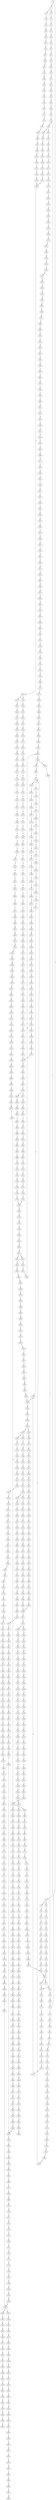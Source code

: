 strict digraph  {
	S0 -> S1 [ label = T ];
	S0 -> S2 [ label = C ];
	S1 -> S3 [ label = T ];
	S1 -> S4 [ label = C ];
	S2 -> S5 [ label = G ];
	S2 -> S6 [ label = C ];
	S3 -> S7 [ label = C ];
	S4 -> S8 [ label = C ];
	S5 -> S9 [ label = C ];
	S6 -> S10 [ label = C ];
	S7 -> S11 [ label = G ];
	S8 -> S12 [ label = G ];
	S9 -> S13 [ label = G ];
	S10 -> S14 [ label = G ];
	S11 -> S15 [ label = T ];
	S12 -> S16 [ label = C ];
	S13 -> S17 [ label = C ];
	S14 -> S18 [ label = T ];
	S15 -> S19 [ label = A ];
	S16 -> S20 [ label = A ];
	S17 -> S21 [ label = A ];
	S18 -> S22 [ label = A ];
	S19 -> S23 [ label = C ];
	S20 -> S24 [ label = C ];
	S21 -> S25 [ label = C ];
	S22 -> S26 [ label = C ];
	S23 -> S27 [ label = T ];
	S24 -> S28 [ label = G ];
	S25 -> S29 [ label = G ];
	S26 -> S30 [ label = G ];
	S27 -> S31 [ label = T ];
	S28 -> S32 [ label = T ];
	S29 -> S33 [ label = T ];
	S30 -> S34 [ label = T ];
	S31 -> S35 [ label = C ];
	S32 -> S36 [ label = C ];
	S33 -> S37 [ label = C ];
	S34 -> S38 [ label = C ];
	S35 -> S39 [ label = A ];
	S36 -> S40 [ label = G ];
	S37 -> S41 [ label = C ];
	S38 -> S42 [ label = C ];
	S39 -> S43 [ label = A ];
	S40 -> S44 [ label = A ];
	S41 -> S45 [ label = A ];
	S42 -> S46 [ label = A ];
	S43 -> S47 [ label = G ];
	S44 -> S48 [ label = G ];
	S45 -> S49 [ label = G ];
	S46 -> S50 [ label = G ];
	S47 -> S51 [ label = C ];
	S48 -> S52 [ label = C ];
	S49 -> S53 [ label = C ];
	S50 -> S53 [ label = C ];
	S51 -> S54 [ label = G ];
	S52 -> S55 [ label = G ];
	S53 -> S56 [ label = T ];
	S53 -> S57 [ label = G ];
	S54 -> S58 [ label = A ];
	S55 -> S59 [ label = A ];
	S56 -> S60 [ label = T ];
	S57 -> S61 [ label = A ];
	S58 -> S62 [ label = G ];
	S59 -> S63 [ label = G ];
	S60 -> S64 [ label = C ];
	S61 -> S65 [ label = G ];
	S62 -> S66 [ label = T ];
	S63 -> S67 [ label = T ];
	S64 -> S68 [ label = A ];
	S65 -> S69 [ label = T ];
	S66 -> S70 [ label = C ];
	S67 -> S71 [ label = C ];
	S68 -> S72 [ label = C ];
	S69 -> S73 [ label = C ];
	S70 -> S74 [ label = C ];
	S71 -> S75 [ label = G ];
	S72 -> S76 [ label = G ];
	S73 -> S74 [ label = C ];
	S73 -> S77 [ label = T ];
	S74 -> S78 [ label = C ];
	S75 -> S79 [ label = A ];
	S76 -> S80 [ label = C ];
	S77 -> S81 [ label = C ];
	S78 -> S82 [ label = T ];
	S78 -> S83 [ label = G ];
	S79 -> S84 [ label = A ];
	S80 -> S85 [ label = C ];
	S81 -> S86 [ label = G ];
	S82 -> S87 [ label = C ];
	S83 -> S88 [ label = C ];
	S84 -> S89 [ label = C ];
	S85 -> S90 [ label = C ];
	S86 -> S91 [ label = T ];
	S87 -> S92 [ label = C ];
	S88 -> S93 [ label = C ];
	S89 -> S94 [ label = C ];
	S90 -> S95 [ label = T ];
	S91 -> S96 [ label = C ];
	S92 -> S97 [ label = G ];
	S93 -> S98 [ label = T ];
	S94 -> S99 [ label = T ];
	S95 -> S100 [ label = T ];
	S96 -> S101 [ label = T ];
	S97 -> S102 [ label = G ];
	S98 -> S103 [ label = G ];
	S99 -> S104 [ label = G ];
	S100 -> S105 [ label = C ];
	S101 -> S106 [ label = G ];
	S102 -> S107 [ label = T ];
	S103 -> S108 [ label = T ];
	S104 -> S109 [ label = T ];
	S105 -> S110 [ label = A ];
	S106 -> S111 [ label = T ];
	S107 -> S112 [ label = C ];
	S108 -> S113 [ label = C ];
	S109 -> S114 [ label = C ];
	S110 -> S115 [ label = T ];
	S111 -> S116 [ label = T ];
	S112 -> S117 [ label = T ];
	S113 -> S118 [ label = G ];
	S114 -> S119 [ label = G ];
	S115 -> S120 [ label = C ];
	S116 -> S121 [ label = C ];
	S117 -> S122 [ label = G ];
	S118 -> S123 [ label = C ];
	S119 -> S124 [ label = C ];
	S120 -> S125 [ label = C ];
	S121 -> S126 [ label = C ];
	S122 -> S127 [ label = G ];
	S123 -> S128 [ label = G ];
	S124 -> S128 [ label = G ];
	S125 -> S129 [ label = A ];
	S126 -> S130 [ label = G ];
	S127 -> S131 [ label = A ];
	S128 -> S132 [ label = C ];
	S129 -> S133 [ label = G ];
	S130 -> S134 [ label = T ];
	S131 -> S135 [ label = G ];
	S132 -> S136 [ label = G ];
	S132 -> S137 [ label = A ];
	S133 -> S138 [ label = A ];
	S134 -> S139 [ label = G ];
	S135 -> S140 [ label = G ];
	S136 -> S141 [ label = A ];
	S137 -> S142 [ label = A ];
	S138 -> S143 [ label = A ];
	S139 -> S144 [ label = G ];
	S140 -> S145 [ label = G ];
	S141 -> S146 [ label = G ];
	S142 -> S147 [ label = C ];
	S143 -> S148 [ label = C ];
	S144 -> S149 [ label = C ];
	S145 -> S150 [ label = T ];
	S146 -> S151 [ label = C ];
	S147 -> S152 [ label = C ];
	S148 -> S153 [ label = C ];
	S149 -> S154 [ label = C ];
	S150 -> S155 [ label = G ];
	S151 -> S156 [ label = A ];
	S152 -> S157 [ label = C ];
	S153 -> S158 [ label = A ];
	S153 -> S159 [ label = G ];
	S154 -> S160 [ label = C ];
	S155 -> S161 [ label = T ];
	S156 -> S162 [ label = G ];
	S157 -> S163 [ label = G ];
	S158 -> S164 [ label = G ];
	S158 -> S165 [ label = C ];
	S159 -> S166 [ label = G ];
	S160 -> S167 [ label = G ];
	S161 -> S168 [ label = T ];
	S162 -> S169 [ label = T ];
	S163 -> S170 [ label = T ];
	S164 -> S171 [ label = A ];
	S165 -> S172 [ label = C ];
	S166 -> S173 [ label = A ];
	S167 -> S174 [ label = T ];
	S168 -> S175 [ label = C ];
	S169 -> S176 [ label = G ];
	S170 -> S177 [ label = A ];
	S171 -> S178 [ label = C ];
	S172 -> S179 [ label = A ];
	S173 -> S180 [ label = C ];
	S174 -> S181 [ label = C ];
	S175 -> S182 [ label = C ];
	S176 -> S183 [ label = C ];
	S177 -> S184 [ label = C ];
	S178 -> S185 [ label = T ];
	S179 -> S186 [ label = C ];
	S180 -> S187 [ label = G ];
	S181 -> S188 [ label = C ];
	S182 -> S189 [ label = A ];
	S183 -> S190 [ label = A ];
	S184 -> S191 [ label = A ];
	S185 -> S192 [ label = C ];
	S186 -> S193 [ label = C ];
	S187 -> S194 [ label = C ];
	S188 -> S195 [ label = A ];
	S189 -> S196 [ label = G ];
	S190 -> S197 [ label = A ];
	S191 -> S198 [ label = G ];
	S192 -> S199 [ label = C ];
	S193 -> S200 [ label = C ];
	S194 -> S201 [ label = C ];
	S195 -> S202 [ label = G ];
	S196 -> S203 [ label = C ];
	S197 -> S204 [ label = C ];
	S198 -> S205 [ label = C ];
	S199 -> S206 [ label = C ];
	S200 -> S207 [ label = C ];
	S201 -> S208 [ label = C ];
	S202 -> S209 [ label = T ];
	S203 -> S210 [ label = A ];
	S204 -> S211 [ label = A ];
	S205 -> S212 [ label = A ];
	S206 -> S213 [ label = A ];
	S207 -> S214 [ label = T ];
	S208 -> S215 [ label = A ];
	S209 -> S216 [ label = A ];
	S210 -> S217 [ label = G ];
	S211 -> S218 [ label = G ];
	S212 -> S219 [ label = G ];
	S213 -> S220 [ label = T ];
	S214 -> S221 [ label = T ];
	S215 -> S222 [ label = T ];
	S216 -> S223 [ label = G ];
	S217 -> S224 [ label = A ];
	S218 -> S225 [ label = C ];
	S219 -> S226 [ label = G ];
	S220 -> S227 [ label = C ];
	S221 -> S228 [ label = C ];
	S222 -> S229 [ label = C ];
	S223 -> S230 [ label = G ];
	S223 -> S231 [ label = C ];
	S224 -> S232 [ label = T ];
	S225 -> S233 [ label = T ];
	S226 -> S234 [ label = T ];
	S227 -> S235 [ label = T ];
	S228 -> S236 [ label = C ];
	S228 -> S237 [ label = G ];
	S229 -> S238 [ label = G ];
	S230 -> S239 [ label = G ];
	S231 -> S240 [ label = T ];
	S232 -> S241 [ label = A ];
	S233 -> S242 [ label = A ];
	S234 -> S243 [ label = G ];
	S235 -> S244 [ label = G ];
	S236 -> S245 [ label = T ];
	S237 -> S246 [ label = A ];
	S238 -> S247 [ label = T ];
	S239 -> S248 [ label = T ];
	S240 -> S249 [ label = C ];
	S241 -> S250 [ label = A ];
	S242 -> S251 [ label = C ];
	S243 -> S252 [ label = C ];
	S244 -> S253 [ label = C ];
	S245 -> S254 [ label = G ];
	S246 -> S255 [ label = T ];
	S247 -> S256 [ label = C ];
	S248 -> S257 [ label = C ];
	S249 -> S258 [ label = C ];
	S250 -> S259 [ label = A ];
	S251 -> S260 [ label = G ];
	S252 -> S261 [ label = A ];
	S253 -> S262 [ label = C ];
	S254 -> S263 [ label = T ];
	S255 -> S264 [ label = C ];
	S256 -> S265 [ label = C ];
	S257 -> S266 [ label = A ];
	S258 -> S267 [ label = A ];
	S259 -> S268 [ label = A ];
	S260 -> S269 [ label = A ];
	S261 -> S270 [ label = C ];
	S262 -> S271 [ label = A ];
	S263 -> S272 [ label = C ];
	S264 -> S273 [ label = G ];
	S265 -> S274 [ label = T ];
	S266 -> S275 [ label = C ];
	S267 -> S276 [ label = C ];
	S268 -> S277 [ label = A ];
	S269 -> S278 [ label = G ];
	S270 -> S279 [ label = G ];
	S271 -> S280 [ label = G ];
	S272 -> S281 [ label = C ];
	S273 -> S282 [ label = T ];
	S274 -> S283 [ label = C ];
	S275 -> S284 [ label = T ];
	S276 -> S285 [ label = C ];
	S277 -> S286 [ label = C ];
	S278 -> S287 [ label = A ];
	S279 -> S288 [ label = C ];
	S280 -> S289 [ label = T ];
	S281 -> S290 [ label = T ];
	S282 -> S291 [ label = T ];
	S283 -> S292 [ label = T ];
	S284 -> S293 [ label = C ];
	S285 -> S294 [ label = G ];
	S286 -> S295 [ label = T ];
	S287 -> S296 [ label = A ];
	S288 -> S297 [ label = G ];
	S289 -> S298 [ label = C ];
	S290 -> S299 [ label = T ];
	S291 -> S300 [ label = T ];
	S292 -> S301 [ label = T ];
	S293 -> S302 [ label = G ];
	S294 -> S303 [ label = G ];
	S295 -> S304 [ label = T ];
	S296 -> S305 [ label = C ];
	S297 -> S306 [ label = G ];
	S298 -> S307 [ label = G ];
	S299 -> S308 [ label = G ];
	S300 -> S309 [ label = G ];
	S301 -> S310 [ label = C ];
	S302 -> S311 [ label = C ];
	S303 -> S312 [ label = A ];
	S304 -> S313 [ label = T ];
	S305 -> S314 [ label = T ];
	S306 -> S315 [ label = T ];
	S307 -> S316 [ label = T ];
	S308 -> S317 [ label = T ];
	S309 -> S318 [ label = T ];
	S310 -> S319 [ label = T ];
	S311 -> S320 [ label = T ];
	S312 -> S321 [ label = C ];
	S313 -> S322 [ label = G ];
	S314 -> S323 [ label = G ];
	S315 -> S324 [ label = G ];
	S316 -> S325 [ label = A ];
	S317 -> S326 [ label = A ];
	S318 -> S327 [ label = A ];
	S319 -> S328 [ label = C ];
	S320 -> S329 [ label = T ];
	S321 -> S330 [ label = G ];
	S322 -> S331 [ label = C ];
	S323 -> S332 [ label = G ];
	S324 -> S333 [ label = C ];
	S325 -> S334 [ label = A ];
	S326 -> S335 [ label = G ];
	S327 -> S336 [ label = G ];
	S328 -> S337 [ label = G ];
	S329 -> S338 [ label = C ];
	S330 -> S339 [ label = T ];
	S331 -> S340 [ label = C ];
	S332 -> S341 [ label = C ];
	S333 -> S342 [ label = C ];
	S334 -> S343 [ label = G ];
	S335 -> S344 [ label = G ];
	S336 -> S345 [ label = G ];
	S337 -> S346 [ label = G ];
	S338 -> S347 [ label = A ];
	S339 -> S348 [ label = C ];
	S340 -> S349 [ label = G ];
	S341 -> S350 [ label = G ];
	S342 -> S351 [ label = G ];
	S343 -> S352 [ label = A ];
	S344 -> S353 [ label = A ];
	S345 -> S354 [ label = A ];
	S346 -> S355 [ label = A ];
	S347 -> S356 [ label = T ];
	S348 -> S357 [ label = G ];
	S349 -> S358 [ label = T ];
	S350 -> S359 [ label = C ];
	S351 -> S360 [ label = C ];
	S352 -> S361 [ label = C ];
	S353 -> S362 [ label = G ];
	S354 -> S363 [ label = A ];
	S355 -> S364 [ label = G ];
	S356 -> S365 [ label = C ];
	S357 -> S366 [ label = T ];
	S358 -> S367 [ label = A ];
	S359 -> S368 [ label = A ];
	S360 -> S369 [ label = A ];
	S361 -> S370 [ label = G ];
	S362 -> S371 [ label = A ];
	S363 -> S372 [ label = A ];
	S364 -> S373 [ label = A ];
	S365 -> S374 [ label = C ];
	S366 -> S375 [ label = G ];
	S367 -> S376 [ label = G ];
	S368 -> S377 [ label = G ];
	S369 -> S378 [ label = A ];
	S370 -> S379 [ label = G ];
	S371 -> S380 [ label = G ];
	S372 -> S381 [ label = G ];
	S373 -> S382 [ label = G ];
	S374 -> S129 [ label = A ];
	S375 -> S383 [ label = A ];
	S376 -> S384 [ label = C ];
	S377 -> S385 [ label = C ];
	S378 -> S386 [ label = C ];
	S379 -> S387 [ label = C ];
	S380 -> S388 [ label = G ];
	S381 -> S389 [ label = G ];
	S382 -> S390 [ label = G ];
	S383 -> S391 [ label = C ];
	S384 -> S392 [ label = C ];
	S385 -> S393 [ label = G ];
	S386 -> S394 [ label = C ];
	S387 -> S395 [ label = T ];
	S388 -> S396 [ label = T ];
	S389 -> S397 [ label = T ];
	S390 -> S398 [ label = T ];
	S391 -> S399 [ label = C ];
	S392 -> S400 [ label = G ];
	S393 -> S401 [ label = G ];
	S394 -> S402 [ label = A ];
	S395 -> S403 [ label = C ];
	S396 -> S404 [ label = C ];
	S397 -> S405 [ label = C ];
	S398 -> S404 [ label = C ];
	S399 -> S406 [ label = G ];
	S400 -> S407 [ label = G ];
	S401 -> S408 [ label = G ];
	S402 -> S409 [ label = G ];
	S403 -> S410 [ label = T ];
	S404 -> S411 [ label = C ];
	S405 -> S412 [ label = C ];
	S406 -> S413 [ label = G ];
	S407 -> S414 [ label = T ];
	S408 -> S415 [ label = T ];
	S409 -> S416 [ label = T ];
	S410 -> S417 [ label = C ];
	S411 -> S418 [ label = C ];
	S412 -> S419 [ label = C ];
	S413 -> S420 [ label = T ];
	S414 -> S421 [ label = G ];
	S415 -> S422 [ label = G ];
	S416 -> S423 [ label = C ];
	S417 -> S424 [ label = G ];
	S418 -> S425 [ label = A ];
	S418 -> S426 [ label = G ];
	S419 -> S427 [ label = G ];
	S420 -> S428 [ label = C ];
	S421 -> S429 [ label = A ];
	S422 -> S430 [ label = C ];
	S423 -> S431 [ label = G ];
	S424 -> S432 [ label = A ];
	S425 -> S433 [ label = G ];
	S426 -> S434 [ label = G ];
	S427 -> S435 [ label = A ];
	S428 -> S436 [ label = G ];
	S429 -> S437 [ label = C ];
	S430 -> S438 [ label = C ];
	S431 -> S439 [ label = C ];
	S432 -> S440 [ label = A ];
	S433 -> S441 [ label = A ];
	S434 -> S442 [ label = A ];
	S435 -> S443 [ label = A ];
	S436 -> S444 [ label = C ];
	S437 -> S445 [ label = G ];
	S438 -> S446 [ label = G ];
	S439 -> S447 [ label = G ];
	S440 -> S448 [ label = G ];
	S441 -> S449 [ label = G ];
	S442 -> S450 [ label = G ];
	S443 -> S451 [ label = G ];
	S444 -> S452 [ label = G ];
	S445 -> S453 [ label = T ];
	S446 -> S454 [ label = C ];
	S447 -> S455 [ label = C ];
	S448 -> S456 [ label = T ];
	S449 -> S457 [ label = C ];
	S450 -> S458 [ label = G ];
	S451 -> S459 [ label = T ];
	S452 -> S460 [ label = T ];
	S453 -> S461 [ label = G ];
	S454 -> S462 [ label = C ];
	S455 -> S463 [ label = A ];
	S456 -> S464 [ label = C ];
	S457 -> S465 [ label = C ];
	S458 -> S466 [ label = C ];
	S459 -> S467 [ label = C ];
	S460 -> S468 [ label = A ];
	S461 -> S469 [ label = G ];
	S462 -> S470 [ label = G ];
	S463 -> S471 [ label = G ];
	S464 -> S472 [ label = G ];
	S465 -> S473 [ label = A ];
	S466 -> S474 [ label = G ];
	S467 -> S475 [ label = G ];
	S468 -> S476 [ label = G ];
	S469 -> S477 [ label = G ];
	S470 -> S478 [ label = G ];
	S471 -> S479 [ label = C ];
	S472 -> S480 [ label = C ];
	S473 -> S481 [ label = C ];
	S474 -> S482 [ label = T ];
	S475 -> S483 [ label = A ];
	S476 -> S484 [ label = C ];
	S477 -> S485 [ label = T ];
	S478 -> S486 [ label = T ];
	S479 -> S487 [ label = C ];
	S480 -> S488 [ label = G ];
	S481 -> S489 [ label = G ];
	S482 -> S490 [ label = G ];
	S483 -> S491 [ label = G ];
	S484 -> S492 [ label = C ];
	S485 -> S493 [ label = A ];
	S486 -> S494 [ label = G ];
	S487 -> S495 [ label = G ];
	S488 -> S496 [ label = G ];
	S489 -> S497 [ label = G ];
	S490 -> S498 [ label = G ];
	S491 -> S499 [ label = G ];
	S492 -> S500 [ label = G ];
	S493 -> S501 [ label = C ];
	S494 -> S502 [ label = G ];
	S495 -> S503 [ label = G ];
	S496 -> S504 [ label = C ];
	S497 -> S505 [ label = T ];
	S498 -> S506 [ label = T ];
	S499 -> S507 [ label = T ];
	S500 -> S508 [ label = C ];
	S501 -> S509 [ label = T ];
	S502 -> S510 [ label = T ];
	S503 -> S511 [ label = T ];
	S504 -> S512 [ label = T ];
	S505 -> S513 [ label = T ];
	S506 -> S514 [ label = A ];
	S507 -> S515 [ label = A ];
	S508 -> S516 [ label = T ];
	S509 -> S517 [ label = A ];
	S510 -> S518 [ label = G ];
	S511 -> S519 [ label = G ];
	S512 -> S520 [ label = A ];
	S513 -> S521 [ label = A ];
	S514 -> S522 [ label = T ];
	S515 -> S523 [ label = T ];
	S516 -> S524 [ label = G ];
	S517 -> S525 [ label = T ];
	S518 -> S526 [ label = G ];
	S519 -> S527 [ label = G ];
	S520 -> S528 [ label = T ];
	S521 -> S529 [ label = C ];
	S522 -> S530 [ label = G ];
	S523 -> S531 [ label = A ];
	S524 -> S532 [ label = G ];
	S525 -> S533 [ label = T ];
	S526 -> S534 [ label = A ];
	S527 -> S535 [ label = A ];
	S528 -> S536 [ label = A ];
	S529 -> S537 [ label = T ];
	S530 -> S538 [ label = A ];
	S531 -> S539 [ label = A ];
	S532 -> S540 [ label = A ];
	S533 -> S541 [ label = G ];
	S534 -> S542 [ label = A ];
	S535 -> S543 [ label = A ];
	S536 -> S544 [ label = G ];
	S537 -> S545 [ label = G ];
	S538 -> S546 [ label = G ];
	S539 -> S547 [ label = G ];
	S540 -> S548 [ label = A ];
	S541 -> S549 [ label = G ];
	S542 -> S550 [ label = C ];
	S543 -> S551 [ label = G ];
	S544 -> S552 [ label = T ];
	S545 -> S553 [ label = C ];
	S546 -> S554 [ label = C ];
	S547 -> S555 [ label = T ];
	S548 -> S556 [ label = G ];
	S549 -> S557 [ label = A ];
	S550 -> S558 [ label = C ];
	S551 -> S559 [ label = A ];
	S552 -> S560 [ label = A ];
	S553 -> S561 [ label = A ];
	S554 -> S562 [ label = G ];
	S555 -> S563 [ label = C ];
	S556 -> S564 [ label = A ];
	S557 -> S565 [ label = A ];
	S558 -> S566 [ label = T ];
	S559 -> S567 [ label = A ];
	S560 -> S568 [ label = G ];
	S561 -> S569 [ label = G ];
	S562 -> S570 [ label = G ];
	S563 -> S571 [ label = G ];
	S564 -> S572 [ label = A ];
	S565 -> S573 [ label = C ];
	S566 -> S574 [ label = C ];
	S567 -> S575 [ label = C ];
	S568 -> S576 [ label = C ];
	S569 -> S577 [ label = A ];
	S570 -> S578 [ label = T ];
	S571 -> S579 [ label = T ];
	S572 -> S575 [ label = C ];
	S573 -> S580 [ label = G ];
	S574 -> S581 [ label = G ];
	S575 -> S582 [ label = G ];
	S576 -> S583 [ label = C ];
	S577 -> S584 [ label = C ];
	S578 -> S585 [ label = C ];
	S579 -> S586 [ label = G ];
	S580 -> S587 [ label = G ];
	S581 -> S588 [ label = G ];
	S582 -> S589 [ label = G ];
	S583 -> S590 [ label = G ];
	S584 -> S591 [ label = G ];
	S585 -> S592 [ label = G ];
	S586 -> S593 [ label = G ];
	S587 -> S594 [ label = T ];
	S588 -> S595 [ label = C ];
	S589 -> S596 [ label = C ];
	S590 -> S597 [ label = A ];
	S591 -> S598 [ label = G ];
	S592 -> S599 [ label = C ];
	S593 -> S600 [ label = T ];
	S594 -> S601 [ label = A ];
	S595 -> S602 [ label = A ];
	S596 -> S603 [ label = A ];
	S597 -> S604 [ label = A ];
	S598 -> S605 [ label = A ];
	S599 -> S606 [ label = A ];
	S600 -> S607 [ label = A ];
	S601 -> S608 [ label = C ];
	S602 -> S609 [ label = C ];
	S603 -> S610 [ label = C ];
	S604 -> S611 [ label = A ];
	S605 -> S612 [ label = C ];
	S606 -> S613 [ label = C ];
	S607 -> S614 [ label = C ];
	S608 -> S615 [ label = G ];
	S609 -> S616 [ label = G ];
	S610 -> S617 [ label = C ];
	S610 -> S618 [ label = T ];
	S611 -> S619 [ label = C ];
	S612 -> S620 [ label = A ];
	S613 -> S621 [ label = G ];
	S614 -> S622 [ label = C ];
	S615 -> S623 [ label = A ];
	S616 -> S624 [ label = C ];
	S617 -> S625 [ label = G ];
	S618 -> S626 [ label = G ];
	S619 -> S627 [ label = C ];
	S620 -> S628 [ label = C ];
	S621 -> S629 [ label = C ];
	S622 -> S630 [ label = G ];
	S623 -> S631 [ label = A ];
	S624 -> S632 [ label = G ];
	S625 -> S633 [ label = G ];
	S626 -> S634 [ label = G ];
	S627 -> S635 [ label = C ];
	S628 -> S636 [ label = A ];
	S629 -> S637 [ label = G ];
	S630 -> S638 [ label = G ];
	S631 -> S639 [ label = G ];
	S632 -> S640 [ label = C ];
	S633 -> S641 [ label = G ];
	S634 -> S642 [ label = G ];
	S635 -> S643 [ label = C ];
	S636 -> S644 [ label = C ];
	S637 -> S645 [ label = C ];
	S638 -> S646 [ label = T ];
	S639 -> S647 [ label = A ];
	S640 -> S648 [ label = G ];
	S641 -> S649 [ label = A ];
	S642 -> S650 [ label = A ];
	S643 -> S651 [ label = G ];
	S644 -> S652 [ label = C ];
	S645 -> S648 [ label = G ];
	S646 -> S653 [ label = G ];
	S647 -> S654 [ label = A ];
	S648 -> S655 [ label = C ];
	S648 -> S656 [ label = G ];
	S649 -> S657 [ label = A ];
	S650 -> S658 [ label = A ];
	S651 -> S659 [ label = A ];
	S652 -> S660 [ label = T ];
	S653 -> S661 [ label = G ];
	S654 -> S662 [ label = G ];
	S655 -> S663 [ label = G ];
	S656 -> S664 [ label = C ];
	S657 -> S665 [ label = T ];
	S658 -> S666 [ label = C ];
	S659 -> S667 [ label = C ];
	S660 -> S668 [ label = C ];
	S661 -> S669 [ label = T ];
	S662 -> S670 [ label = T ];
	S663 -> S671 [ label = T ];
	S664 -> S672 [ label = T ];
	S665 -> S673 [ label = T ];
	S666 -> S674 [ label = T ];
	S667 -> S675 [ label = T ];
	S668 -> S676 [ label = T ];
	S669 -> S677 [ label = T ];
	S670 -> S678 [ label = G ];
	S671 -> S679 [ label = C ];
	S672 -> S680 [ label = G ];
	S673 -> S681 [ label = G ];
	S674 -> S682 [ label = G ];
	S675 -> S683 [ label = A ];
	S676 -> S684 [ label = A ];
	S677 -> S685 [ label = A ];
	S678 -> S686 [ label = T ];
	S679 -> S687 [ label = G ];
	S680 -> S688 [ label = G ];
	S681 -> S689 [ label = A ];
	S682 -> S690 [ label = G ];
	S683 -> S691 [ label = G ];
	S684 -> S692 [ label = G ];
	S685 -> S693 [ label = G ];
	S686 -> S694 [ label = C ];
	S687 -> S695 [ label = A ];
	S688 -> S696 [ label = A ];
	S689 -> S697 [ label = A ];
	S690 -> S698 [ label = A ];
	S691 -> S699 [ label = A ];
	S692 -> S700 [ label = A ];
	S693 -> S701 [ label = A ];
	S694 -> S702 [ label = C ];
	S695 -> S703 [ label = C ];
	S696 -> S704 [ label = A ];
	S697 -> S705 [ label = C ];
	S698 -> S706 [ label = C ];
	S699 -> S707 [ label = A ];
	S700 -> S708 [ label = A ];
	S701 -> S709 [ label = A ];
	S702 -> S710 [ label = T ];
	S703 -> S711 [ label = G ];
	S704 -> S712 [ label = T ];
	S705 -> S713 [ label = C ];
	S706 -> S714 [ label = C ];
	S707 -> S715 [ label = T ];
	S708 -> S716 [ label = C ];
	S709 -> S717 [ label = G ];
	S710 -> S718 [ label = G ];
	S711 -> S719 [ label = C ];
	S712 -> S720 [ label = G ];
	S713 -> S721 [ label = C ];
	S714 -> S722 [ label = C ];
	S715 -> S723 [ label = C ];
	S716 -> S724 [ label = G ];
	S717 -> S725 [ label = G ];
	S718 -> S726 [ label = G ];
	S719 -> S727 [ label = G ];
	S720 -> S728 [ label = G ];
	S721 -> S729 [ label = G ];
	S722 -> S730 [ label = G ];
	S723 -> S731 [ label = G ];
	S724 -> S732 [ label = A ];
	S725 -> S733 [ label = G ];
	S726 -> S734 [ label = C ];
	S727 -> S735 [ label = C ];
	S728 -> S736 [ label = G ];
	S729 -> S737 [ label = T ];
	S730 -> S738 [ label = T ];
	S731 -> S739 [ label = G ];
	S732 -> S740 [ label = G ];
	S733 -> S741 [ label = G ];
	S734 -> S742 [ label = C ];
	S735 -> S743 [ label = C ];
	S736 -> S744 [ label = G ];
	S737 -> S745 [ label = C ];
	S738 -> S746 [ label = C ];
	S739 -> S747 [ label = G ];
	S740 -> S748 [ label = G ];
	S741 -> S749 [ label = G ];
	S742 -> S750 [ label = T ];
	S743 -> S751 [ label = T ];
	S744 -> S752 [ label = T ];
	S745 -> S753 [ label = T ];
	S746 -> S754 [ label = T ];
	S747 -> S755 [ label = T ];
	S748 -> S756 [ label = T ];
	S749 -> S757 [ label = T ];
	S750 -> S758 [ label = G ];
	S751 -> S759 [ label = C ];
	S752 -> S760 [ label = C ];
	S753 -> S761 [ label = C ];
	S754 -> S761 [ label = C ];
	S755 -> S762 [ label = A ];
	S756 -> S763 [ label = G ];
	S757 -> S764 [ label = C ];
	S758 -> S765 [ label = G ];
	S759 -> S766 [ label = G ];
	S760 -> S767 [ label = C ];
	S761 -> S768 [ label = G ];
	S762 -> S769 [ label = T ];
	S763 -> S770 [ label = T ];
	S764 -> S771 [ label = C ];
	S765 -> S772 [ label = G ];
	S766 -> S773 [ label = G ];
	S767 -> S774 [ label = G ];
	S768 -> S775 [ label = G ];
	S769 -> S776 [ label = C ];
	S770 -> S777 [ label = C ];
	S771 -> S778 [ label = G ];
	S772 -> S779 [ label = T ];
	S773 -> S780 [ label = G ];
	S774 -> S781 [ label = C ];
	S775 -> S782 [ label = C ];
	S776 -> S783 [ label = C ];
	S777 -> S784 [ label = C ];
	S778 -> S785 [ label = T ];
	S779 -> S786 [ label = C ];
	S780 -> S787 [ label = C ];
	S781 -> S788 [ label = C ];
	S782 -> S789 [ label = A ];
	S783 -> S790 [ label = C ];
	S784 -> S791 [ label = C ];
	S785 -> S792 [ label = C ];
	S786 -> S793 [ label = C ];
	S787 -> S794 [ label = T ];
	S788 -> S795 [ label = G ];
	S789 -> S796 [ label = C ];
	S790 -> S797 [ label = G ];
	S791 -> S798 [ label = T ];
	S792 -> S799 [ label = G ];
	S793 -> S800 [ label = C ];
	S794 -> S801 [ label = C ];
	S795 -> S802 [ label = G ];
	S796 -> S803 [ label = C ];
	S797 -> S804 [ label = A ];
	S798 -> S805 [ label = G ];
	S799 -> S806 [ label = G ];
	S800 -> S807 [ label = G ];
	S801 -> S808 [ label = A ];
	S802 -> S809 [ label = A ];
	S803 -> S810 [ label = G ];
	S804 -> S811 [ label = A ];
	S805 -> S812 [ label = T ];
	S806 -> S813 [ label = A ];
	S807 -> S814 [ label = A ];
	S808 -> S815 [ label = C ];
	S809 -> S816 [ label = A ];
	S810 -> S817 [ label = A ];
	S811 -> S818 [ label = A ];
	S812 -> S819 [ label = C ];
	S813 -> S820 [ label = A ];
	S814 -> S821 [ label = G ];
	S815 -> S822 [ label = G ];
	S816 -> S823 [ label = C ];
	S817 -> S824 [ label = G ];
	S817 -> S825 [ label = A ];
	S818 -> S826 [ label = G ];
	S819 -> S827 [ label = C ];
	S820 -> S828 [ label = C ];
	S821 -> S829 [ label = T ];
	S822 -> S830 [ label = T ];
	S823 -> S831 [ label = T ];
	S824 -> S832 [ label = T ];
	S825 -> S833 [ label = T ];
	S826 -> S834 [ label = T ];
	S827 -> S835 [ label = T ];
	S828 -> S836 [ label = A ];
	S828 -> S837 [ label = T ];
	S829 -> S838 [ label = C ];
	S830 -> S839 [ label = C ];
	S831 -> S840 [ label = G ];
	S832 -> S841 [ label = C ];
	S833 -> S842 [ label = G ];
	S834 -> S843 [ label = G ];
	S835 -> S844 [ label = A ];
	S836 -> S845 [ label = G ];
	S837 -> S846 [ label = A ];
	S838 -> S847 [ label = C ];
	S839 -> S848 [ label = C ];
	S840 -> S849 [ label = C ];
	S841 -> S850 [ label = C ];
	S842 -> S851 [ label = T ];
	S843 -> S852 [ label = T ];
	S844 -> S853 [ label = C ];
	S845 -> S854 [ label = G ];
	S846 -> S855 [ label = C ];
	S847 -> S856 [ label = A ];
	S848 -> S857 [ label = A ];
	S849 -> S858 [ label = A ];
	S850 -> S856 [ label = A ];
	S851 -> S859 [ label = A ];
	S852 -> S860 [ label = C ];
	S853 -> S861 [ label = T ];
	S854 -> S862 [ label = A ];
	S855 -> S863 [ label = A ];
	S856 -> S864 [ label = G ];
	S857 -> S49 [ label = G ];
	S858 -> S865 [ label = A ];
	S859 -> S866 [ label = G ];
	S860 -> S867 [ label = G ];
	S861 -> S868 [ label = A ];
	S862 -> S869 [ label = A ];
	S863 -> S870 [ label = A ];
	S864 -> S871 [ label = T ];
	S864 -> S872 [ label = C ];
	S865 -> S873 [ label = C ];
	S866 -> S874 [ label = T ];
	S867 -> S875 [ label = T ];
	S868 -> S876 [ label = C ];
	S869 -> S877 [ label = T ];
	S870 -> S878 [ label = C ];
	S871 -> S879 [ label = A ];
	S872 -> S880 [ label = T ];
	S873 -> S881 [ label = C ];
	S874 -> S882 [ label = T ];
	S875 -> S883 [ label = C ];
	S876 -> S884 [ label = C ];
	S877 -> S885 [ label = A ];
	S878 -> S886 [ label = G ];
	S879 -> S223 [ label = G ];
	S880 -> S60 [ label = T ];
	S881 -> S887 [ label = A ];
	S882 -> S888 [ label = T ];
	S883 -> S889 [ label = G ];
	S884 -> S890 [ label = A ];
	S885 -> S891 [ label = G ];
	S886 -> S892 [ label = A ];
	S887 -> S893 [ label = G ];
	S888 -> S894 [ label = C ];
	S889 -> S895 [ label = G ];
	S890 -> S896 [ label = G ];
	S891 -> S897 [ label = T ];
	S892 -> S898 [ label = A ];
	S893 -> S899 [ label = A ];
	S894 -> S900 [ label = A ];
	S895 -> S901 [ label = A ];
	S896 -> S902 [ label = G ];
	S897 -> S903 [ label = C ];
	S898 -> S904 [ label = A ];
	S899 -> S905 [ label = A ];
	S900 -> S906 [ label = C ];
	S901 -> S907 [ label = A ];
	S902 -> S908 [ label = A ];
	S903 -> S909 [ label = T ];
	S904 -> S910 [ label = A ];
	S905 -> S911 [ label = C ];
	S906 -> S912 [ label = T ];
	S907 -> S828 [ label = C ];
	S908 -> S913 [ label = G ];
	S909 -> S914 [ label = C ];
	S910 -> S915 [ label = C ];
	S911 -> S916 [ label = A ];
	S912 -> S917 [ label = C ];
	S913 -> S918 [ label = A ];
	S914 -> S919 [ label = T ];
	S915 -> S920 [ label = A ];
	S916 -> S921 [ label = G ];
	S917 -> S922 [ label = C ];
	S918 -> S923 [ label = G ];
	S919 -> S924 [ label = C ];
	S920 -> S925 [ label = G ];
	S921 -> S926 [ label = C ];
	S922 -> S927 [ label = T ];
	S923 -> S928 [ label = T ];
	S924 -> S929 [ label = T ];
	S925 -> S930 [ label = A ];
	S926 -> S931 [ label = C ];
	S927 -> S932 [ label = T ];
	S928 -> S933 [ label = C ];
	S929 -> S934 [ label = G ];
	S930 -> S935 [ label = A ];
	S931 -> S936 [ label = G ];
	S932 -> S937 [ label = T ];
	S933 -> S938 [ label = A ];
	S934 -> S939 [ label = A ];
	S935 -> S940 [ label = G ];
	S936 -> S941 [ label = T ];
	S937 -> S942 [ label = C ];
	S938 -> S943 [ label = G ];
	S939 -> S944 [ label = G ];
	S940 -> S945 [ label = G ];
	S941 -> S946 [ label = C ];
	S942 -> S947 [ label = A ];
	S943 -> S948 [ label = G ];
	S944 -> S949 [ label = T ];
	S945 -> S950 [ label = G ];
	S946 -> S951 [ label = C ];
	S947 -> S952 [ label = T ];
	S948 -> S953 [ label = A ];
	S949 -> S954 [ label = A ];
	S950 -> S955 [ label = G ];
	S951 -> S956 [ label = T ];
	S952 -> S957 [ label = C ];
	S953 -> S958 [ label = C ];
	S955 -> S959 [ label = T ];
	S956 -> S960 [ label = C ];
	S957 -> S961 [ label = C ];
	S958 -> S962 [ label = C ];
	S959 -> S963 [ label = C ];
	S960 -> S964 [ label = T ];
	S961 -> S965 [ label = A ];
	S962 -> S966 [ label = A ];
	S963 -> S967 [ label = T ];
	S964 -> S968 [ label = G ];
	S965 -> S133 [ label = G ];
	S966 -> S969 [ label = G ];
	S967 -> S970 [ label = C ];
	S968 -> S971 [ label = T ];
	S969 -> S972 [ label = T ];
	S970 -> S973 [ label = T ];
	S971 -> S974 [ label = C ];
	S972 -> S975 [ label = C ];
	S973 -> S976 [ label = C ];
	S974 -> S977 [ label = G ];
	S975 -> S978 [ label = T ];
	S976 -> S979 [ label = G ];
	S977 -> S980 [ label = T ];
	S978 -> S981 [ label = C ];
	S979 -> S982 [ label = T ];
	S980 -> S983 [ label = G ];
	S981 -> S984 [ label = T ];
	S982 -> S985 [ label = G ];
	S983 -> S986 [ label = G ];
	S984 -> S987 [ label = G ];
	S985 -> S988 [ label = G ];
	S986 -> S989 [ label = T ];
	S987 -> S990 [ label = T ];
	S988 -> S991 [ label = T ];
	S989 -> S607 [ label = A ];
	S990 -> S992 [ label = A ];
	S991 -> S993 [ label = A ];
}
